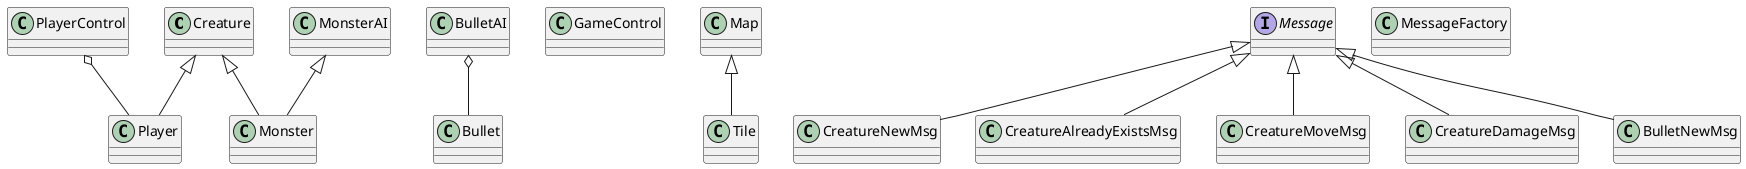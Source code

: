 @startuml classes
class Creature
class Player
class Bullet
class Monster
class GameControl
class PlayerControl
class BulletAI
class Map 
class Tile 
interface Message 
class CreatureNewMsg
class CreatureAlreadyExistsMsg
class CreatureMoveMsg
class CreatureDamageMsg
class BulletNewMsg
class MessageFactory
class MonsterAI 
Creature <|-- Monster  
Creature <|-- Player 
Message <|-- CreatureNewMsg
Message <|-- CreatureAlreadyExistsMsg
Message <|-- BulletNewMsg 
Message <|-- CreatureDamageMsg
Message <|-- CreatureMoveMsg
PlayerControl o-- Player 
BulletAI o-- Bullet
Map <|-- Tile 
MonsterAI <|-- Monster
@enduml
